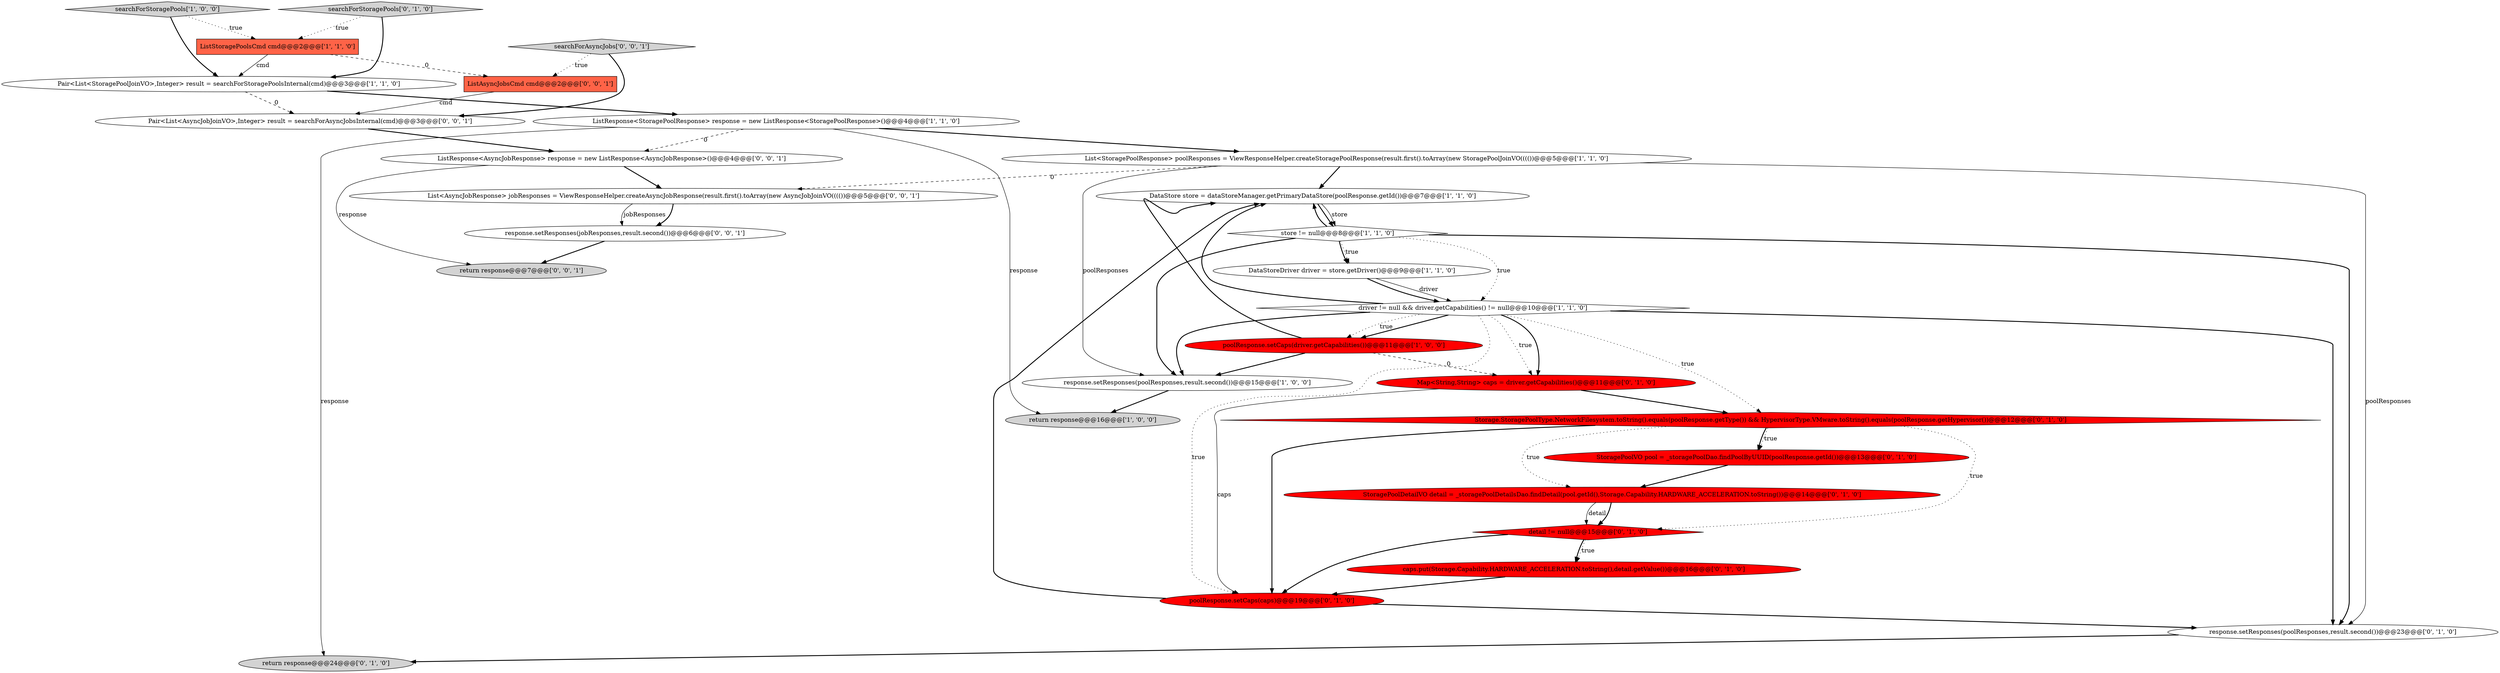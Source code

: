 digraph {
0 [style = filled, label = "Pair<List<StoragePoolJoinVO>,Integer> result = searchForStoragePoolsInternal(cmd)@@@3@@@['1', '1', '0']", fillcolor = white, shape = ellipse image = "AAA0AAABBB1BBB"];
4 [style = filled, label = "searchForStoragePools['1', '0', '0']", fillcolor = lightgray, shape = diamond image = "AAA0AAABBB1BBB"];
8 [style = filled, label = "List<StoragePoolResponse> poolResponses = ViewResponseHelper.createStoragePoolResponse(result.first().toArray(new StoragePoolJoinVO(((())@@@5@@@['1', '1', '0']", fillcolor = white, shape = ellipse image = "AAA0AAABBB1BBB"];
7 [style = filled, label = "ListResponse<StoragePoolResponse> response = new ListResponse<StoragePoolResponse>()@@@4@@@['1', '1', '0']", fillcolor = white, shape = ellipse image = "AAA0AAABBB1BBB"];
5 [style = filled, label = "poolResponse.setCaps(driver.getCapabilities())@@@11@@@['1', '0', '0']", fillcolor = red, shape = ellipse image = "AAA1AAABBB1BBB"];
9 [style = filled, label = "store != null@@@8@@@['1', '1', '0']", fillcolor = white, shape = diamond image = "AAA0AAABBB1BBB"];
22 [style = filled, label = "response.setResponses(jobResponses,result.second())@@@6@@@['0', '0', '1']", fillcolor = white, shape = ellipse image = "AAA0AAABBB3BBB"];
21 [style = filled, label = "searchForStoragePools['0', '1', '0']", fillcolor = lightgray, shape = diamond image = "AAA0AAABBB2BBB"];
2 [style = filled, label = "ListStoragePoolsCmd cmd@@@2@@@['1', '1', '0']", fillcolor = tomato, shape = box image = "AAA0AAABBB1BBB"];
26 [style = filled, label = "ListResponse<AsyncJobResponse> response = new ListResponse<AsyncJobResponse>()@@@4@@@['0', '0', '1']", fillcolor = white, shape = ellipse image = "AAA0AAABBB3BBB"];
6 [style = filled, label = "response.setResponses(poolResponses,result.second())@@@15@@@['1', '0', '0']", fillcolor = white, shape = ellipse image = "AAA0AAABBB1BBB"];
1 [style = filled, label = "driver != null && driver.getCapabilities() != null@@@10@@@['1', '1', '0']", fillcolor = white, shape = diamond image = "AAA0AAABBB1BBB"];
24 [style = filled, label = "List<AsyncJobResponse> jobResponses = ViewResponseHelper.createAsyncJobResponse(result.first().toArray(new AsyncJobJoinVO(((())@@@5@@@['0', '0', '1']", fillcolor = white, shape = ellipse image = "AAA0AAABBB3BBB"];
13 [style = filled, label = "StoragePoolVO pool = _storagePoolDao.findPoolByUUID(poolResponse.getId())@@@13@@@['0', '1', '0']", fillcolor = red, shape = ellipse image = "AAA1AAABBB2BBB"];
12 [style = filled, label = "Map<String,String> caps = driver.getCapabilities()@@@11@@@['0', '1', '0']", fillcolor = red, shape = ellipse image = "AAA1AAABBB2BBB"];
3 [style = filled, label = "return response@@@16@@@['1', '0', '0']", fillcolor = lightgray, shape = ellipse image = "AAA0AAABBB1BBB"];
17 [style = filled, label = "return response@@@24@@@['0', '1', '0']", fillcolor = lightgray, shape = ellipse image = "AAA0AAABBB2BBB"];
11 [style = filled, label = "DataStore store = dataStoreManager.getPrimaryDataStore(poolResponse.getId())@@@7@@@['1', '1', '0']", fillcolor = white, shape = ellipse image = "AAA0AAABBB1BBB"];
16 [style = filled, label = "caps.put(Storage.Capability.HARDWARE_ACCELERATION.toString(),detail.getValue())@@@16@@@['0', '1', '0']", fillcolor = red, shape = ellipse image = "AAA1AAABBB2BBB"];
23 [style = filled, label = "ListAsyncJobsCmd cmd@@@2@@@['0', '0', '1']", fillcolor = tomato, shape = box image = "AAA0AAABBB3BBB"];
19 [style = filled, label = "poolResponse.setCaps(caps)@@@19@@@['0', '1', '0']", fillcolor = red, shape = ellipse image = "AAA1AAABBB2BBB"];
20 [style = filled, label = "response.setResponses(poolResponses,result.second())@@@23@@@['0', '1', '0']", fillcolor = white, shape = ellipse image = "AAA0AAABBB2BBB"];
25 [style = filled, label = "Pair<List<AsyncJobJoinVO>,Integer> result = searchForAsyncJobsInternal(cmd)@@@3@@@['0', '0', '1']", fillcolor = white, shape = ellipse image = "AAA0AAABBB3BBB"];
10 [style = filled, label = "DataStoreDriver driver = store.getDriver()@@@9@@@['1', '1', '0']", fillcolor = white, shape = ellipse image = "AAA0AAABBB1BBB"];
28 [style = filled, label = "return response@@@7@@@['0', '0', '1']", fillcolor = lightgray, shape = ellipse image = "AAA0AAABBB3BBB"];
27 [style = filled, label = "searchForAsyncJobs['0', '0', '1']", fillcolor = lightgray, shape = diamond image = "AAA0AAABBB3BBB"];
15 [style = filled, label = "detail != null@@@15@@@['0', '1', '0']", fillcolor = red, shape = diamond image = "AAA1AAABBB2BBB"];
14 [style = filled, label = "StoragePoolDetailVO detail = _storagePoolDetailsDao.findDetail(pool.getId(),Storage.Capability.HARDWARE_ACCELERATION.toString())@@@14@@@['0', '1', '0']", fillcolor = red, shape = ellipse image = "AAA1AAABBB2BBB"];
18 [style = filled, label = "Storage.StoragePoolType.NetworkFilesystem.toString().equals(poolResponse.getType()) && HypervisorType.VMware.toString().equals(poolResponse.getHypervisor())@@@12@@@['0', '1', '0']", fillcolor = red, shape = diamond image = "AAA1AAABBB2BBB"];
1->5 [style = bold, label=""];
2->23 [style = dashed, label="0"];
6->3 [style = bold, label=""];
5->12 [style = dashed, label="0"];
20->17 [style = bold, label=""];
9->11 [style = bold, label=""];
21->0 [style = bold, label=""];
7->17 [style = solid, label="response"];
19->20 [style = bold, label=""];
18->15 [style = dotted, label="true"];
8->20 [style = solid, label="poolResponses"];
18->19 [style = bold, label=""];
1->20 [style = bold, label=""];
27->23 [style = dotted, label="true"];
21->2 [style = dotted, label="true"];
9->20 [style = bold, label=""];
19->11 [style = bold, label=""];
22->28 [style = bold, label=""];
9->10 [style = bold, label=""];
8->24 [style = dashed, label="0"];
15->16 [style = dotted, label="true"];
15->19 [style = bold, label=""];
7->8 [style = bold, label=""];
11->9 [style = bold, label=""];
15->16 [style = bold, label=""];
16->19 [style = bold, label=""];
26->24 [style = bold, label=""];
24->22 [style = bold, label=""];
1->19 [style = dotted, label="true"];
18->14 [style = dotted, label="true"];
1->11 [style = bold, label=""];
9->6 [style = bold, label=""];
0->7 [style = bold, label=""];
7->3 [style = solid, label="response"];
4->0 [style = bold, label=""];
4->2 [style = dotted, label="true"];
1->18 [style = dotted, label="true"];
11->9 [style = solid, label="store"];
2->0 [style = solid, label="cmd"];
1->6 [style = bold, label=""];
5->6 [style = bold, label=""];
0->25 [style = dashed, label="0"];
10->1 [style = solid, label="driver"];
14->15 [style = solid, label="detail"];
26->28 [style = solid, label="response"];
24->22 [style = solid, label="jobResponses"];
1->12 [style = dotted, label="true"];
12->19 [style = solid, label="caps"];
25->26 [style = bold, label=""];
12->18 [style = bold, label=""];
9->1 [style = dotted, label="true"];
1->12 [style = bold, label=""];
18->13 [style = bold, label=""];
14->15 [style = bold, label=""];
5->11 [style = bold, label=""];
7->26 [style = dashed, label="0"];
10->1 [style = bold, label=""];
9->10 [style = dotted, label="true"];
8->11 [style = bold, label=""];
13->14 [style = bold, label=""];
27->25 [style = bold, label=""];
23->25 [style = solid, label="cmd"];
1->5 [style = dotted, label="true"];
18->13 [style = dotted, label="true"];
8->6 [style = solid, label="poolResponses"];
}
